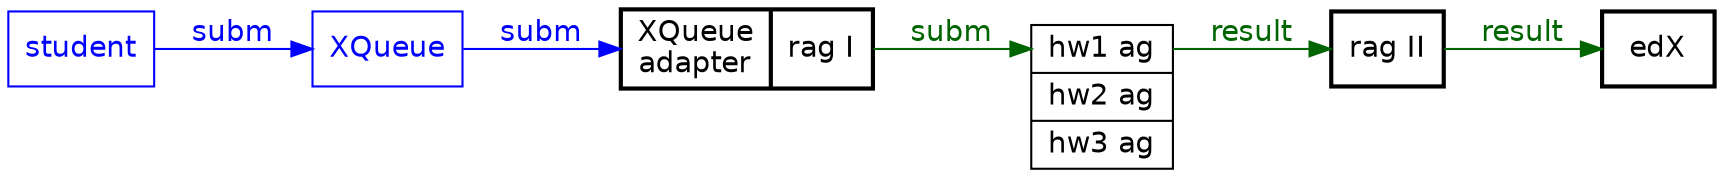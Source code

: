 digraph Diagram {
    // -- COMMON -- //
    rankdir = LR;
    node [fontname=Helvetica shape=record];
    edge [fontname=Helvetica];
    graph [dpi=50];

    subgraph external {
        node[color=blue fontcolor=blue];
        edge[color=blue fontcolor=blue];
    }
    subgraph internal {
        edge[color=darkgreen fontcolor=darkgreen];
    }
    // -- COMMON -- //
    
    subgraph external {
        student [label="student"];
        subm_db [label="XQueue"];
    }
    subgraph internal {
        custom1 [label="{ XQueue\nadapter | rag I }" style=bold];
        assns [label="<hw1> hw1 ag | <hw2> hw2 ag | <hw3> hw3 ag"];
        custom2 [label="rag II" style=bold];
        grade_db [label="edX" style=bold];
    }
    subgraph external {
        student -> subm_db [label="subm"];
        subm_db -> custom1 [label="subm"];
    }
    subgraph internal {
        custom1 -> assns:hw1 [label="subm"];
        assns:hw1 -> custom2 [label="result"];
        custom2 -> grade_db [label="result"];
    }
}
